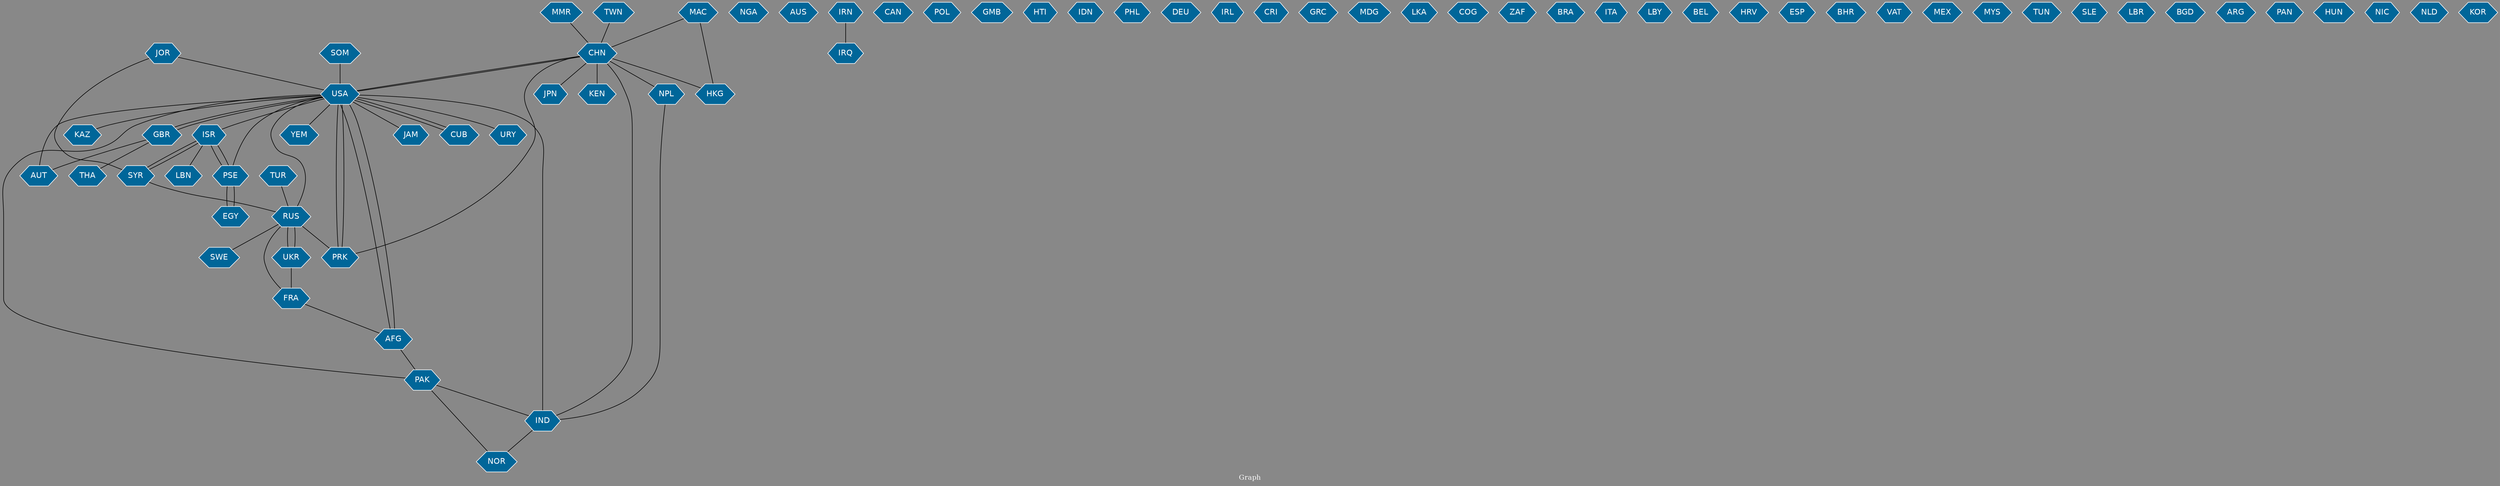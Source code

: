 // Countries together in item graph
graph {
	graph [bgcolor="#888888" fontcolor=white fontsize=12 label="Graph" outputorder=edgesfirst overlap=prism]
	node [color=white fillcolor="#006699" fontcolor=white fontname=Helvetica shape=hexagon style=filled]
	edge [arrowhead=open color=black fontcolor=white fontname=Courier fontsize=12]
		CHN [label=CHN]
		GBR [label=GBR]
		NGA [label=NGA]
		AUS [label=AUS]
		USA [label=USA]
		HKG [label=HKG]
		IRQ [label=IRQ]
		MMR [label=MMR]
		ISR [label=ISR]
		PSE [label=PSE]
		UKR [label=UKR]
		SWE [label=SWE]
		RUS [label=RUS]
		CAN [label=CAN]
		POL [label=POL]
		PAK [label=PAK]
		YEM [label=YEM]
		SYR [label=SYR]
		AUT [label=AUT]
		JOR [label=JOR]
		SOM [label=SOM]
		JPN [label=JPN]
		AFG [label=AFG]
		GMB [label=GMB]
		HTI [label=HTI]
		IDN [label=IDN]
		PHL [label=PHL]
		TUR [label=TUR]
		JAM [label=JAM]
		KEN [label=KEN]
		DEU [label=DEU]
		PRK [label=PRK]
		FRA [label=FRA]
		EGY [label=EGY]
		TWN [label=TWN]
		IRL [label=IRL]
		CRI [label=CRI]
		MAC [label=MAC]
		GRC [label=GRC]
		CUB [label=CUB]
		MDG [label=MDG]
		LKA [label=LKA]
		COG [label=COG]
		URY [label=URY]
		ZAF [label=ZAF]
		NPL [label=NPL]
		IND [label=IND]
		BRA [label=BRA]
		ITA [label=ITA]
		LBY [label=LBY]
		BEL [label=BEL]
		HRV [label=HRV]
		ESP [label=ESP]
		BHR [label=BHR]
		VAT [label=VAT]
		MEX [label=MEX]
		MYS [label=MYS]
		LBN [label=LBN]
		IRN [label=IRN]
		TUN [label=TUN]
		SLE [label=SLE]
		LBR [label=LBR]
		BGD [label=BGD]
		THA [label=THA]
		NOR [label=NOR]
		ARG [label=ARG]
		KAZ [label=KAZ]
		PAN [label=PAN]
		HUN [label=HUN]
		NIC [label=NIC]
		NLD [label=NLD]
		KOR [label=KOR]
			NPL -- IND [weight=1]
			UKR -- FRA [weight=1]
			TWN -- CHN [weight=1]
			ISR -- PSE [weight=3]
			USA -- AFG [weight=1]
			UKR -- RUS [weight=1]
			MAC -- CHN [weight=1]
			USA -- ISR [weight=1]
			CHN -- USA [weight=1]
			RUS -- FRA [weight=1]
			CHN -- NPL [weight=2]
			ISR -- SYR [weight=1]
			PAK -- NOR [weight=1]
			PRK -- CHN [weight=1]
			EGY -- PSE [weight=1]
			USA -- JAM [weight=1]
			IND -- USA [weight=1]
			CHN -- IND [weight=1]
			USA -- KAZ [weight=1]
			CHN -- KEN [weight=1]
			AFG -- PAK [weight=1]
			AFG -- USA [weight=5]
			GBR -- THA [weight=1]
			IND -- NOR [weight=1]
			SYR -- ISR [weight=2]
			PSE -- EGY [weight=1]
			CHN -- JPN [weight=2]
			SOM -- USA [weight=1]
			USA -- AUT [weight=1]
			RUS -- UKR [weight=2]
			USA -- RUS [weight=1]
			RUS -- PRK [weight=1]
			USA -- CUB [weight=2]
			PSE -- ISR [weight=6]
			CUB -- USA [weight=1]
			PAK -- IND [weight=1]
			USA -- PSE [weight=2]
			JOR -- SYR [weight=1]
			USA -- CHN [weight=1]
			USA -- YEM [weight=4]
			SYR -- RUS [weight=1]
			JOR -- USA [weight=1]
			USA -- URY [weight=1]
			GBR -- AUT [weight=1]
			RUS -- SWE [weight=1]
			FRA -- AFG [weight=1]
			IRN -- IRQ [weight=1]
			TUR -- RUS [weight=1]
			PRK -- USA [weight=1]
			USA -- GBR [weight=1]
			MAC -- HKG [weight=1]
			GBR -- USA [weight=3]
			ISR -- LBN [weight=1]
			USA -- PAK [weight=1]
			MMR -- CHN [weight=1]
			CHN -- HKG [weight=1]
			USA -- PRK [weight=5]
}